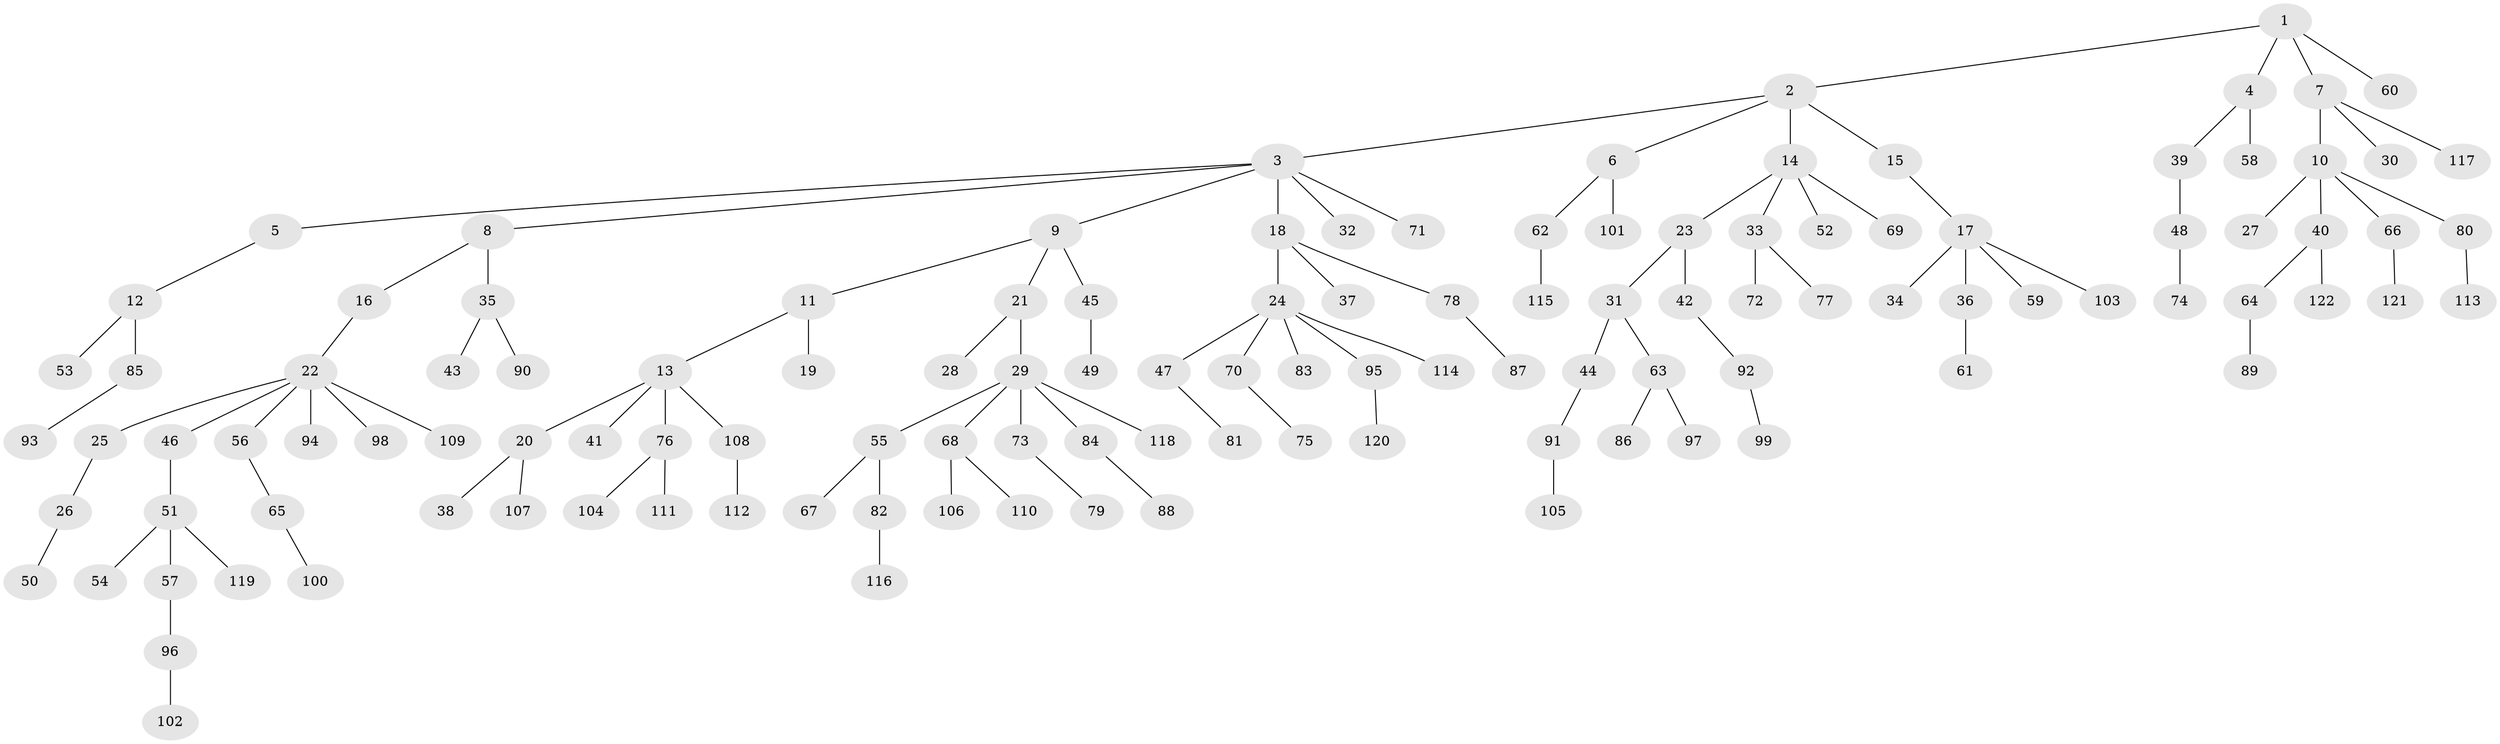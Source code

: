 // Generated by graph-tools (version 1.1) at 2025/50/03/09/25 03:50:20]
// undirected, 122 vertices, 121 edges
graph export_dot {
graph [start="1"]
  node [color=gray90,style=filled];
  1;
  2;
  3;
  4;
  5;
  6;
  7;
  8;
  9;
  10;
  11;
  12;
  13;
  14;
  15;
  16;
  17;
  18;
  19;
  20;
  21;
  22;
  23;
  24;
  25;
  26;
  27;
  28;
  29;
  30;
  31;
  32;
  33;
  34;
  35;
  36;
  37;
  38;
  39;
  40;
  41;
  42;
  43;
  44;
  45;
  46;
  47;
  48;
  49;
  50;
  51;
  52;
  53;
  54;
  55;
  56;
  57;
  58;
  59;
  60;
  61;
  62;
  63;
  64;
  65;
  66;
  67;
  68;
  69;
  70;
  71;
  72;
  73;
  74;
  75;
  76;
  77;
  78;
  79;
  80;
  81;
  82;
  83;
  84;
  85;
  86;
  87;
  88;
  89;
  90;
  91;
  92;
  93;
  94;
  95;
  96;
  97;
  98;
  99;
  100;
  101;
  102;
  103;
  104;
  105;
  106;
  107;
  108;
  109;
  110;
  111;
  112;
  113;
  114;
  115;
  116;
  117;
  118;
  119;
  120;
  121;
  122;
  1 -- 2;
  1 -- 4;
  1 -- 7;
  1 -- 60;
  2 -- 3;
  2 -- 6;
  2 -- 14;
  2 -- 15;
  3 -- 5;
  3 -- 8;
  3 -- 9;
  3 -- 18;
  3 -- 32;
  3 -- 71;
  4 -- 39;
  4 -- 58;
  5 -- 12;
  6 -- 62;
  6 -- 101;
  7 -- 10;
  7 -- 30;
  7 -- 117;
  8 -- 16;
  8 -- 35;
  9 -- 11;
  9 -- 21;
  9 -- 45;
  10 -- 27;
  10 -- 40;
  10 -- 66;
  10 -- 80;
  11 -- 13;
  11 -- 19;
  12 -- 53;
  12 -- 85;
  13 -- 20;
  13 -- 41;
  13 -- 76;
  13 -- 108;
  14 -- 23;
  14 -- 33;
  14 -- 52;
  14 -- 69;
  15 -- 17;
  16 -- 22;
  17 -- 34;
  17 -- 36;
  17 -- 59;
  17 -- 103;
  18 -- 24;
  18 -- 37;
  18 -- 78;
  20 -- 38;
  20 -- 107;
  21 -- 28;
  21 -- 29;
  22 -- 25;
  22 -- 46;
  22 -- 56;
  22 -- 94;
  22 -- 98;
  22 -- 109;
  23 -- 31;
  23 -- 42;
  24 -- 47;
  24 -- 70;
  24 -- 83;
  24 -- 95;
  24 -- 114;
  25 -- 26;
  26 -- 50;
  29 -- 55;
  29 -- 68;
  29 -- 73;
  29 -- 84;
  29 -- 118;
  31 -- 44;
  31 -- 63;
  33 -- 72;
  33 -- 77;
  35 -- 43;
  35 -- 90;
  36 -- 61;
  39 -- 48;
  40 -- 64;
  40 -- 122;
  42 -- 92;
  44 -- 91;
  45 -- 49;
  46 -- 51;
  47 -- 81;
  48 -- 74;
  51 -- 54;
  51 -- 57;
  51 -- 119;
  55 -- 67;
  55 -- 82;
  56 -- 65;
  57 -- 96;
  62 -- 115;
  63 -- 86;
  63 -- 97;
  64 -- 89;
  65 -- 100;
  66 -- 121;
  68 -- 106;
  68 -- 110;
  70 -- 75;
  73 -- 79;
  76 -- 104;
  76 -- 111;
  78 -- 87;
  80 -- 113;
  82 -- 116;
  84 -- 88;
  85 -- 93;
  91 -- 105;
  92 -- 99;
  95 -- 120;
  96 -- 102;
  108 -- 112;
}
